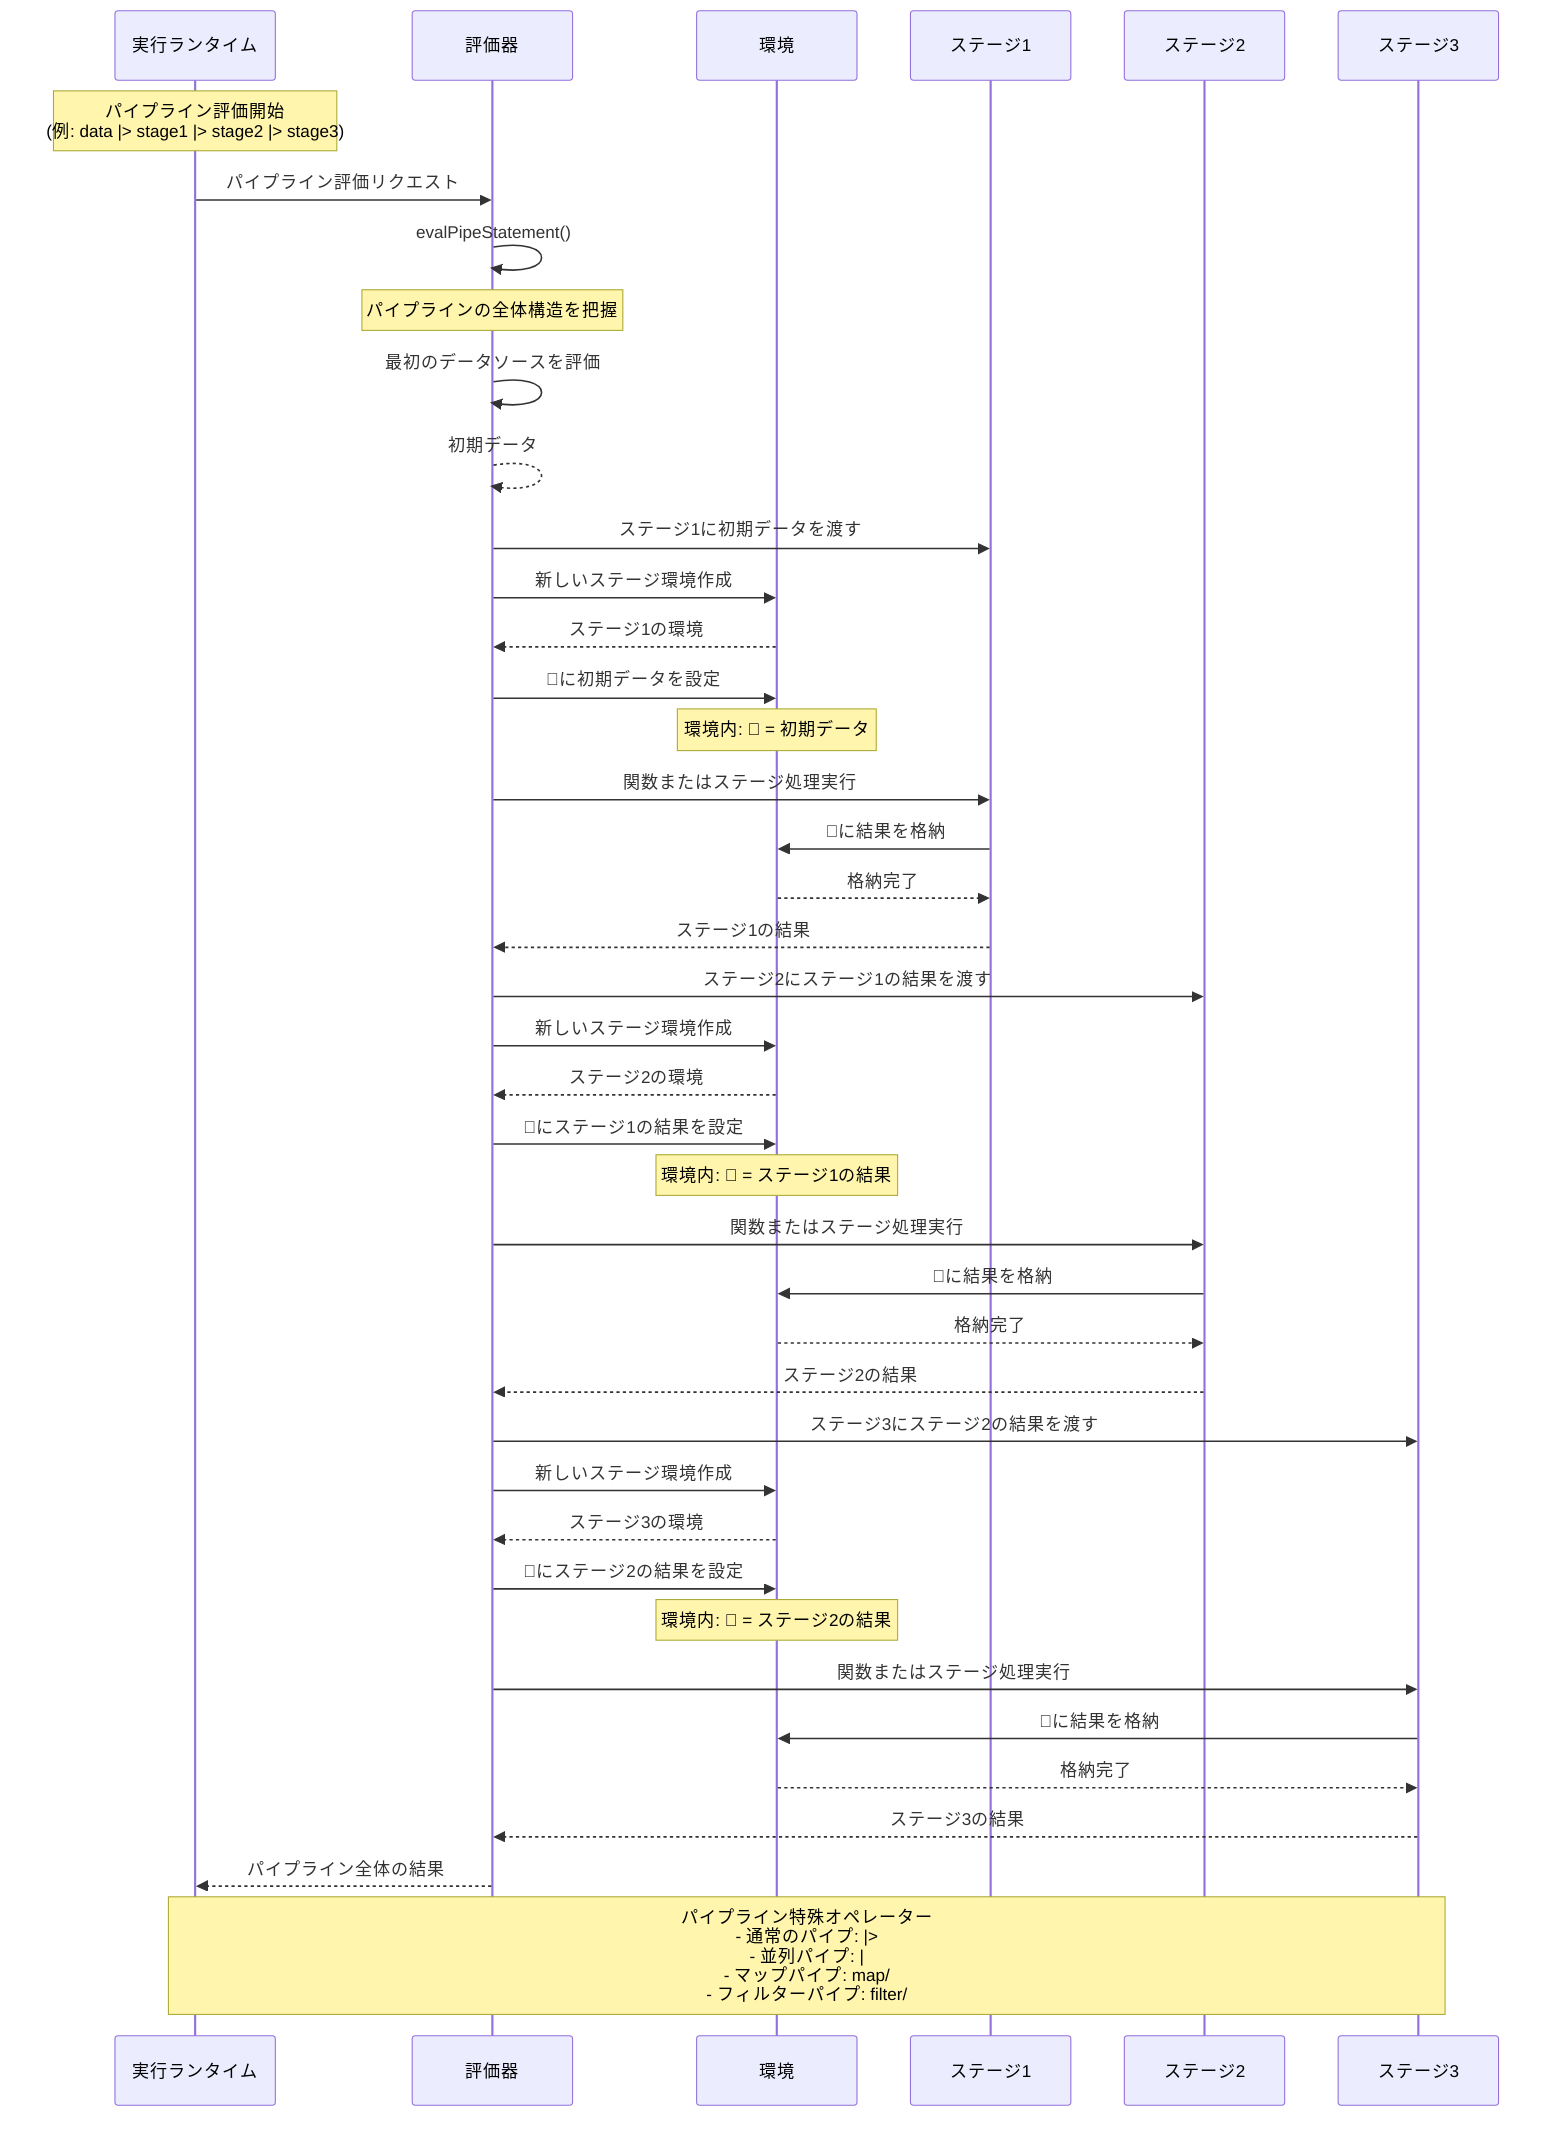 sequenceDiagram
    %% シーケンス図のパーティシパント定義
    participant Runtime as 実行ランタイム
    participant Evaluator as 評価器
    participant Env as 環境
    participant Stage1 as ステージ1
    participant Stage2 as ステージ2
    participant Stage3 as ステージ3

    %% パイプライン評価開始
    Note over Runtime: パイプライン評価開始<br>(例: data |> stage1 |> stage2 |> stage3)
    Runtime->>Evaluator: パイプライン評価リクエスト
    
    %% パイプラインの基本構造解析
    Evaluator->>Evaluator: evalPipeStatement()
    Note over Evaluator: パイプラインの全体構造を把握
    
    %% 最初のデータソース評価
    Evaluator->>Evaluator: 最初のデータソースを評価
    Evaluator-->>Evaluator: 初期データ
    
    %% ステージ1の処理
    Evaluator->>Stage1: ステージ1に初期データを渡す
    
    %% ステージ1の評価環境準備
    Evaluator->>Env: 新しいステージ環境作成
    Env-->>Evaluator: ステージ1の環境
    
    %% ステージ1の入力設定
    Evaluator->>Env: 🍕に初期データを設定
    Note over Env: 環境内: 🍕 = 初期データ
    
    %% ステージ1の評価
    Evaluator->>Stage1: 関数またはステージ処理実行
    Stage1->>Env: 💩に結果を格納
    Env-->>Stage1: 格納完了
    Stage1-->>Evaluator: ステージ1の結果
    
    %% ステージ2の処理
    Evaluator->>Stage2: ステージ2にステージ1の結果を渡す
    
    %% ステージ2の評価環境準備
    Evaluator->>Env: 新しいステージ環境作成
    Env-->>Evaluator: ステージ2の環境
    
    %% ステージ2の入力設定
    Evaluator->>Env: 🍕にステージ1の結果を設定
    Note over Env: 環境内: 🍕 = ステージ1の結果
    
    %% ステージ2の評価
    Evaluator->>Stage2: 関数またはステージ処理実行
    Stage2->>Env: 💩に結果を格納
    Env-->>Stage2: 格納完了
    Stage2-->>Evaluator: ステージ2の結果
    
    %% ステージ3の処理
    Evaluator->>Stage3: ステージ3にステージ2の結果を渡す
    
    %% ステージ3の評価環境準備
    Evaluator->>Env: 新しいステージ環境作成
    Env-->>Evaluator: ステージ3の環境
    
    %% ステージ3の入力設定
    Evaluator->>Env: 🍕にステージ2の結果を設定
    Note over Env: 環境内: 🍕 = ステージ2の結果
    
    %% ステージ3の評価
    Evaluator->>Stage3: 関数またはステージ処理実行
    Stage3->>Env: 💩に結果を格納
    Env-->>Stage3: 格納完了
    Stage3-->>Evaluator: ステージ3の結果
    
    %% 最終結果の返却
    Evaluator-->>Runtime: パイプライン全体の結果
    
    %% 特殊なパイプライン操作の説明注釈
    Note over Runtime, Stage3: パイプライン特殊オペレーター<br>- 通常のパイプ: |><br>- 並列パイプ: |<br>- マップパイプ: map/<br>- フィルターパイプ: filter/